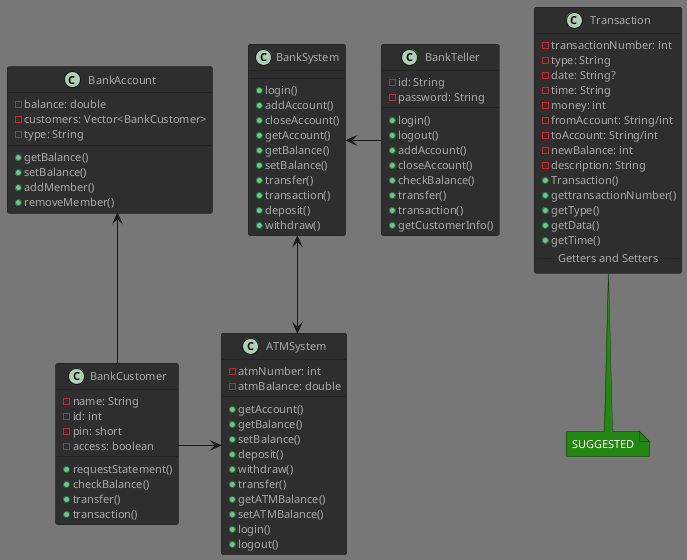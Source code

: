 @startuml Banking System
'#Major Classes
'#--------------------------------------------------
class BankCustomer {
    - name: String
    - id: int
    - pin: short
    - access: boolean
    + requestStatement()
    + checkBalance()
    + transfer()
    + transaction()
}

class BankAccount {
    - balance: double
    - customers: Vector<BankCustomer>
    - type: String
    + getBalance()
    + setBalance()
    + addMember()
    + removeMember()
}

class ATMSystem {
    - atmNumber: int
    - atmBalance: double
    + getAccount()
    + getBalance()
    + setBalance()
    + deposit()
    + withdraw()
    + transfer()
    + getATMBalance()
    + setATMBalance()
    + login()
    + logout()
}

class BankSystem {
    + login()
    + addAccount()
    + closeAccount()
    + getAccount()
    + getBalance()
    + setBalance()
    + transfer()
    + transaction()
    + deposit()
    + withdraw()
}

class BankTeller {
    - id: String
    - password: String
    + login()
    + logout()
    + addAccount()
    + closeAccount()
    + checkBalance()
    + transfer()
    + transaction()
    + getCustomerInfo()
}

class Transaction {
    - transactionNumber: int
    - type: String
    - date: String?
    - time: String
    - money: int
    - fromAccount: String/int
    - toAccount: String/int
    - newBalance: int
    - description: String
    + Transaction()
    + gettransactionNumber()
    + getType()
    + getData()
    + getTime()
    .. Getters and Setters ..
}
note bottom: SUGGESTED


'#Class Relations
'#--------------------------------------------------
BankAccount <-d- BankCustomer
ATMSystem <-l- BankCustomer
BankSystem <--> ATMSystem
BankTeller -l-> BankSystem



'#Styling
'#--------------------------------------------------
!theme reddress-darkgreen

'#remove line curves but the lines are still not straight
'skinparam linetype polyline
'#make the lines straight
skinparam linetype ortho
@enduml
